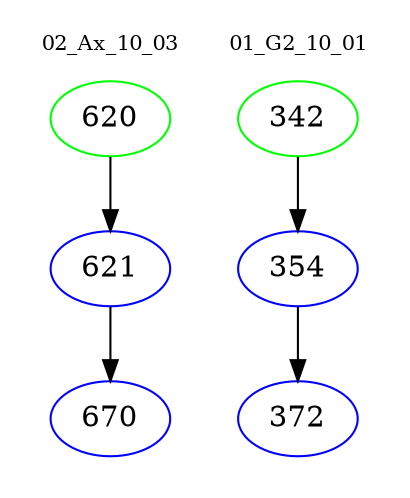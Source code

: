 digraph{
subgraph cluster_0 {
color = white
label = "02_Ax_10_03";
fontsize=10;
T0_620 [label="620", color="green"]
T0_620 -> T0_621 [color="black"]
T0_621 [label="621", color="blue"]
T0_621 -> T0_670 [color="black"]
T0_670 [label="670", color="blue"]
}
subgraph cluster_1 {
color = white
label = "01_G2_10_01";
fontsize=10;
T1_342 [label="342", color="green"]
T1_342 -> T1_354 [color="black"]
T1_354 [label="354", color="blue"]
T1_354 -> T1_372 [color="black"]
T1_372 [label="372", color="blue"]
}
}
